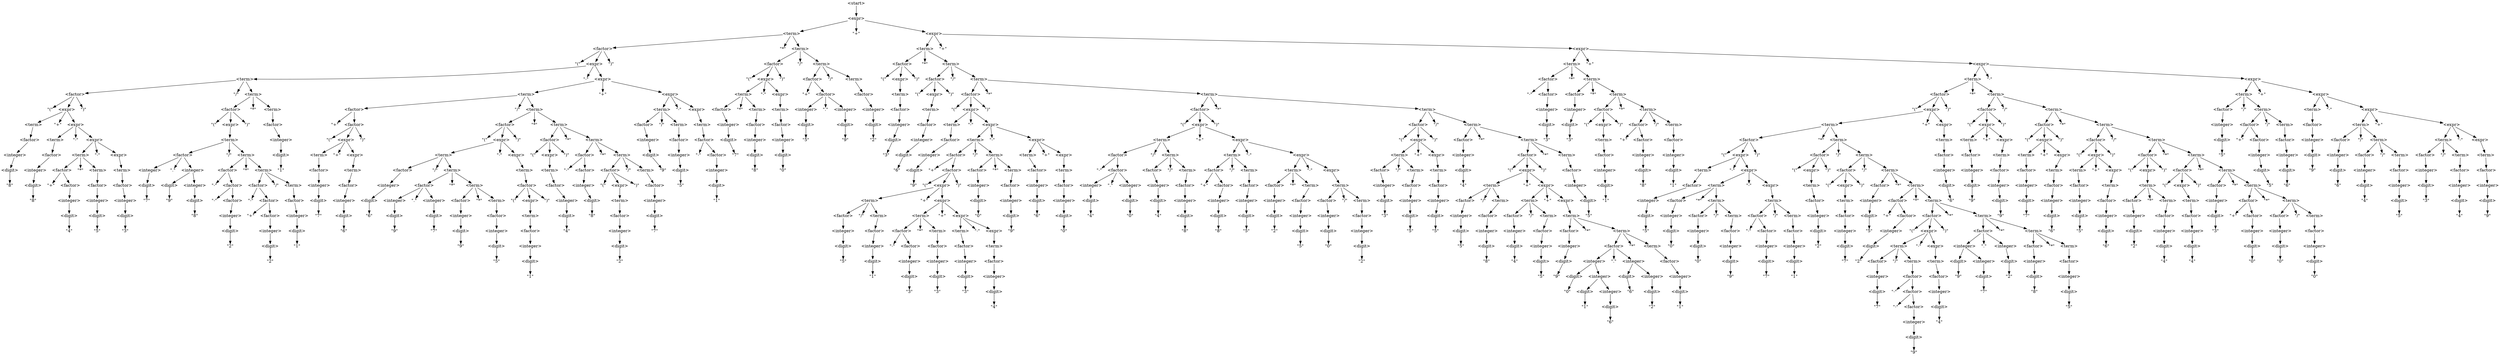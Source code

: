 digraph DerivationTree {

    node [shape=plain];

    n1 [label="\<start\>"];
    n2 [label="\<expr\>"];
    n1 -> n2;

    n3 [label="\<term\>"];
    n2 -> n3;

    n4 [label="\"+\""];
    n2 -> n4;

    n5 [label="\<expr\>"];
    n2 -> n5;

    n6 [label="\<factor\>"];
    n3 -> n6;

    n7 [label="\"*\""];
    n3 -> n7;

    n8 [label="\<term\>"];
    n3 -> n8;

    n9 [label="\<term\>"];
    n5 -> n9;

    n10 [label="\"+\""];
    n5 -> n10;

    n11 [label="\<expr\>"];
    n5 -> n11;

    n12 [label="\"(\""];
    n6 -> n12;

    n13 [label="\<expr\>"];
    n6 -> n13;

    n14 [label="\")\""];
    n6 -> n14;

    n15 [label="\<factor\>"];
    n8 -> n15;

    n16 [label="\"/\""];
    n8 -> n16;

    n17 [label="\<term\>"];
    n8 -> n17;

    n18 [label="\<factor\>"];
    n9 -> n18;

    n19 [label="\"*\""];
    n9 -> n19;

    n20 [label="\<term\>"];
    n9 -> n20;

    n21 [label="\<term\>"];
    n11 -> n21;

    n22 [label="\"+\""];
    n11 -> n22;

    n23 [label="\<expr\>"];
    n11 -> n23;

    n24 [label="\<term\>"];
    n13 -> n24;

    n25 [label="\"-\""];
    n13 -> n25;

    n26 [label="\<expr\>"];
    n13 -> n26;

    n27 [label="\"(\""];
    n15 -> n27;

    n28 [label="\<expr\>"];
    n15 -> n28;

    n29 [label="\")\""];
    n15 -> n29;

    n30 [label="\<factor\>"];
    n17 -> n30;

    n31 [label="\"/\""];
    n17 -> n31;

    n32 [label="\<term\>"];
    n17 -> n32;

    n33 [label="\"(\""];
    n18 -> n33;

    n34 [label="\<expr\>"];
    n18 -> n34;

    n35 [label="\")\""];
    n18 -> n35;

    n36 [label="\<factor\>"];
    n20 -> n36;

    n37 [label="\"/\""];
    n20 -> n37;

    n38 [label="\<term\>"];
    n20 -> n38;

    n39 [label="\<factor\>"];
    n21 -> n39;

    n40 [label="\"*\""];
    n21 -> n40;

    n41 [label="\<term\>"];
    n21 -> n41;

    n42 [label="\<term\>"];
    n23 -> n42;

    n43 [label="\"-\""];
    n23 -> n43;

    n44 [label="\<expr\>"];
    n23 -> n44;

    n45 [label="\<factor\>"];
    n24 -> n45;

    n46 [label="\"/\""];
    n24 -> n46;

    n47 [label="\<term\>"];
    n24 -> n47;

    n48 [label="\<term\>"];
    n26 -> n48;

    n49 [label="\"+\""];
    n26 -> n49;

    n50 [label="\<expr\>"];
    n26 -> n50;

    n51 [label="\<term\>"];
    n28 -> n51;

    n52 [label="\"-\""];
    n28 -> n52;

    n53 [label="\<expr\>"];
    n28 -> n53;

    n54 [label="\"+\""];
    n30 -> n54;

    n55 [label="\<factor\>"];
    n30 -> n55;

    n56 [label="\<factor\>"];
    n32 -> n56;

    n57 [label="\<term\>"];
    n34 -> n57;

    n58 [label="\"(\""];
    n36 -> n58;

    n59 [label="\<expr\>"];
    n36 -> n59;

    n60 [label="\")\""];
    n36 -> n60;

    n61 [label="\<factor\>"];
    n38 -> n61;

    n62 [label="\"*\""];
    n38 -> n62;

    n63 [label="\<term\>"];
    n38 -> n63;

    n64 [label="\"-\""];
    n39 -> n64;

    n65 [label="\<factor\>"];
    n39 -> n65;

    n66 [label="\<factor\>"];
    n41 -> n66;

    n67 [label="\"*\""];
    n41 -> n67;

    n68 [label="\<term\>"];
    n41 -> n68;

    n69 [label="\<factor\>"];
    n42 -> n69;

    n70 [label="\"*\""];
    n42 -> n70;

    n71 [label="\<term\>"];
    n42 -> n71;

    n72 [label="\<term\>"];
    n44 -> n72;

    n73 [label="\"+\""];
    n44 -> n73;

    n74 [label="\<expr\>"];
    n44 -> n74;

    n75 [label="\"(\""];
    n45 -> n75;

    n76 [label="\<expr\>"];
    n45 -> n76;

    n77 [label="\")\""];
    n45 -> n77;

    n78 [label="\<factor\>"];
    n47 -> n78;

    n79 [label="\"*\""];
    n47 -> n79;

    n80 [label="\<term\>"];
    n47 -> n80;

    n81 [label="\<factor\>"];
    n48 -> n81;

    n82 [label="\"/\""];
    n48 -> n82;

    n83 [label="\<term\>"];
    n48 -> n83;

    n84 [label="\<term\>"];
    n50 -> n84;

    n85 [label="\"-\""];
    n50 -> n85;

    n86 [label="\<expr\>"];
    n50 -> n86;

    n87 [label="\<factor\>"];
    n51 -> n87;

    n88 [label="\"*\""];
    n51 -> n88;

    n89 [label="\<term\>"];
    n51 -> n89;

    n90 [label="\<term\>"];
    n53 -> n90;

    n91 [label="\<integer\>"];
    n55 -> n91;

    n92 [label="\".\""];
    n55 -> n92;

    n93 [label="\<integer\>"];
    n55 -> n93;

    n94 [label="\<integer\>"];
    n56 -> n94;

    n95 [label="\<factor\>"];
    n57 -> n95;

    n96 [label="\<term\>"];
    n59 -> n96;

    n97 [label="\"(\""];
    n61 -> n97;

    n98 [label="\<expr\>"];
    n61 -> n98;

    n99 [label="\")\""];
    n61 -> n99;

    n100 [label="\<factor\>"];
    n63 -> n100;

    n101 [label="\"*\""];
    n63 -> n101;

    n102 [label="\<term\>"];
    n63 -> n102;

    n103 [label="\<integer\>"];
    n65 -> n103;

    n104 [label="\<integer\>"];
    n66 -> n104;

    n105 [label="\<factor\>"];
    n68 -> n105;

    n106 [label="\"*\""];
    n68 -> n106;

    n107 [label="\<term\>"];
    n68 -> n107;

    n108 [label="\"(\""];
    n69 -> n108;

    n109 [label="\<expr\>"];
    n69 -> n109;

    n110 [label="\")\""];
    n69 -> n110;

    n111 [label="\<factor\>"];
    n71 -> n111;

    n112 [label="\"/\""];
    n71 -> n112;

    n113 [label="\<term\>"];
    n71 -> n113;

    n114 [label="\<factor\>"];
    n72 -> n114;

    n115 [label="\"/\""];
    n72 -> n115;

    n116 [label="\<term\>"];
    n72 -> n116;

    n117 [label="\<term\>"];
    n74 -> n117;

    n118 [label="\"-\""];
    n74 -> n118;

    n119 [label="\<expr\>"];
    n74 -> n119;

    n120 [label="\<term\>"];
    n76 -> n120;

    n121 [label="\"+\""];
    n76 -> n121;

    n122 [label="\<expr\>"];
    n76 -> n122;

    n123 [label="\"(\""];
    n78 -> n123;

    n124 [label="\<expr\>"];
    n78 -> n124;

    n125 [label="\")\""];
    n78 -> n125;

    n126 [label="\<factor\>"];
    n80 -> n126;

    n127 [label="\"+\""];
    n81 -> n127;

    n128 [label="\<factor\>"];
    n81 -> n128;

    n129 [label="\<factor\>"];
    n83 -> n129;

    n130 [label="\"*\""];
    n83 -> n130;

    n131 [label="\<term\>"];
    n83 -> n131;

    n132 [label="\<factor\>"];
    n84 -> n132;

    n133 [label="\"/\""];
    n84 -> n133;

    n134 [label="\<term\>"];
    n84 -> n134;

    n135 [label="\<term\>"];
    n86 -> n135;

    n136 [label="\<integer\>"];
    n87 -> n136;

    n137 [label="\<factor\>"];
    n89 -> n137;

    n138 [label="\<factor\>"];
    n90 -> n138;

    n139 [label="\<digit\>"];
    n91 -> n139;

    n140 [label="\<digit\>"];
    n93 -> n140;

    n141 [label="\<digit\>"];
    n94 -> n141;

    n142 [label="\<integer\>"];
    n95 -> n142;

    n143 [label="\<factor\>"];
    n96 -> n143;

    n144 [label="\<term\>"];
    n98 -> n144;

    n145 [label="\"-\""];
    n98 -> n145;

    n146 [label="\<expr\>"];
    n98 -> n146;

    n147 [label="\"(\""];
    n100 -> n147;

    n148 [label="\<expr\>"];
    n100 -> n148;

    n149 [label="\")\""];
    n100 -> n149;

    n150 [label="\<factor\>"];
    n102 -> n150;

    n151 [label="\"/\""];
    n102 -> n151;

    n152 [label="\<term\>"];
    n102 -> n152;

    n153 [label="\<digit\>"];
    n103 -> n153;

    n154 [label="\<digit\>"];
    n104 -> n154;

    n155 [label="\"(\""];
    n105 -> n155;

    n156 [label="\<expr\>"];
    n105 -> n156;

    n157 [label="\")\""];
    n105 -> n157;

    n158 [label="\<factor\>"];
    n107 -> n158;

    n159 [label="\"/\""];
    n107 -> n159;

    n160 [label="\<term\>"];
    n107 -> n160;

    n161 [label="\<term\>"];
    n109 -> n161;

    n162 [label="\"+\""];
    n109 -> n162;

    n163 [label="\<expr\>"];
    n109 -> n163;

    n164 [label="\"(\""];
    n111 -> n164;

    n165 [label="\<expr\>"];
    n111 -> n165;

    n166 [label="\")\""];
    n111 -> n166;

    n167 [label="\<factor\>"];
    n113 -> n167;

    n168 [label="\"*\""];
    n113 -> n168;

    n169 [label="\<term\>"];
    n113 -> n169;

    n170 [label="\<integer\>"];
    n114 -> n170;

    n171 [label="\<factor\>"];
    n116 -> n171;

    n172 [label="\"/\""];
    n116 -> n172;

    n173 [label="\<term\>"];
    n116 -> n173;

    n174 [label="\<factor\>"];
    n117 -> n174;

    n175 [label="\<term\>"];
    n119 -> n175;

    n176 [label="\"+\""];
    n119 -> n176;

    n177 [label="\<expr\>"];
    n119 -> n177;

    n178 [label="\<factor\>"];
    n120 -> n178;

    n179 [label="\<term\>"];
    n122 -> n179;

    n180 [label="\"-\""];
    n122 -> n180;

    n181 [label="\<expr\>"];
    n122 -> n181;

    n182 [label="\<term\>"];
    n124 -> n182;

    n183 [label="\<integer\>"];
    n126 -> n183;

    n184 [label="\"(\""];
    n128 -> n184;

    n185 [label="\<expr\>"];
    n128 -> n185;

    n186 [label="\")\""];
    n128 -> n186;

    n187 [label="\"(\""];
    n129 -> n187;

    n188 [label="\<expr\>"];
    n129 -> n188;

    n189 [label="\")\""];
    n129 -> n189;

    n190 [label="\<factor\>"];
    n131 -> n190;

    n191 [label="\"*\""];
    n131 -> n191;

    n192 [label="\<term\>"];
    n131 -> n192;

    n193 [label="\<integer\>"];
    n132 -> n193;

    n194 [label="\<factor\>"];
    n134 -> n194;

    n195 [label="\<factor\>"];
    n135 -> n195;

    n196 [label="\<digit\>"];
    n136 -> n196;

    n197 [label="\<integer\>"];
    n137 -> n197;

    n198 [label="\<integer\>"];
    n138 -> n198;

    n199 [label="\"5\""];
    n139 -> n199;

    n200 [label="\"9\""];
    n140 -> n200;

    n201 [label="\"2\""];
    n141 -> n201;

    n202 [label="\<digit\>"];
    n142 -> n202;

    n203 [label="\<integer\>"];
    n143 -> n203;

    n204 [label="\<factor\>"];
    n144 -> n204;

    n205 [label="\<term\>"];
    n146 -> n205;

    n206 [label="\"-\""];
    n146 -> n206;

    n207 [label="\<expr\>"];
    n146 -> n207;

    n208 [label="\<term\>"];
    n148 -> n208;

    n209 [label="\"+\""];
    n148 -> n209;

    n210 [label="\<expr\>"];
    n148 -> n210;

    n211 [label="\"(\""];
    n150 -> n211;

    n212 [label="\<expr\>"];
    n150 -> n212;

    n213 [label="\")\""];
    n150 -> n213;

    n214 [label="\<factor\>"];
    n152 -> n214;

    n215 [label="\"*\""];
    n152 -> n215;

    n216 [label="\<term\>"];
    n152 -> n216;

    n217 [label="\"3\""];
    n153 -> n217;

    n218 [label="\"3\""];
    n154 -> n218;

    n219 [label="\<term\>"];
    n156 -> n219;

    n220 [label="\"+\""];
    n158 -> n220;

    n221 [label="\<factor\>"];
    n158 -> n221;

    n222 [label="\<factor\>"];
    n160 -> n222;

    n223 [label="\<factor\>"];
    n161 -> n223;

    n224 [label="\"*\""];
    n161 -> n224;

    n225 [label="\<term\>"];
    n161 -> n225;

    n226 [label="\<term\>"];
    n163 -> n226;

    n227 [label="\<term\>"];
    n165 -> n227;

    n228 [label="\"+\""];
    n165 -> n228;

    n229 [label="\<expr\>"];
    n165 -> n229;

    n230 [label="\"(\""];
    n167 -> n230;

    n231 [label="\<expr\>"];
    n167 -> n231;

    n232 [label="\")\""];
    n167 -> n232;

    n233 [label="\<factor\>"];
    n169 -> n233;

    n234 [label="\"/\""];
    n169 -> n234;

    n235 [label="\<term\>"];
    n169 -> n235;

    n236 [label="\<digit\>"];
    n170 -> n236;

    n237 [label="\"+\""];
    n171 -> n237;

    n238 [label="\<factor\>"];
    n171 -> n238;

    n239 [label="\<factor\>"];
    n173 -> n239;

    n240 [label="\<integer\>"];
    n174 -> n240;

    n241 [label="\<factor\>"];
    n175 -> n241;

    n242 [label="\"/\""];
    n175 -> n242;

    n243 [label="\<term\>"];
    n175 -> n243;

    n244 [label="\<term\>"];
    n177 -> n244;

    n245 [label="\"-\""];
    n177 -> n245;

    n246 [label="\<expr\>"];
    n177 -> n246;

    n247 [label="\<integer\>"];
    n178 -> n247;

    n248 [label="\<factor\>"];
    n179 -> n248;

    n249 [label="\<term\>"];
    n181 -> n249;

    n250 [label="\"-\""];
    n181 -> n250;

    n251 [label="\<expr\>"];
    n181 -> n251;

    n252 [label="\<factor\>"];
    n182 -> n252;

    n253 [label="\"/\""];
    n182 -> n253;

    n254 [label="\<term\>"];
    n182 -> n254;

    n255 [label="\<digit\>"];
    n183 -> n255;

    n256 [label="\<term\>"];
    n185 -> n256;

    n257 [label="\"+\""];
    n185 -> n257;

    n258 [label="\<expr\>"];
    n185 -> n258;

    n259 [label="\<term\>"];
    n188 -> n259;

    n260 [label="\"-\""];
    n188 -> n260;

    n261 [label="\<expr\>"];
    n188 -> n261;

    n262 [label="\"(\""];
    n190 -> n262;

    n263 [label="\<expr\>"];
    n190 -> n263;

    n264 [label="\")\""];
    n190 -> n264;

    n265 [label="\<factor\>"];
    n192 -> n265;

    n266 [label="\"*\""];
    n192 -> n266;

    n267 [label="\<term\>"];
    n192 -> n267;

    n268 [label="\<digit\>"];
    n193 -> n268;

    n269 [label="\<integer\>"];
    n194 -> n269;

    n270 [label="\"-\""];
    n195 -> n270;

    n271 [label="\<factor\>"];
    n195 -> n271;

    n272 [label="\"7\""];
    n196 -> n272;

    n273 [label="\<digit\>"];
    n197 -> n273;

    n274 [label="\<digit\>"];
    n198 -> n274;

    n275 [label="\"3\""];
    n202 -> n275;

    n276 [label="\<digit\>"];
    n203 -> n276;

    n277 [label="\<integer\>"];
    n204 -> n277;

    n278 [label="\<factor\>"];
    n205 -> n278;

    n279 [label="\"/\""];
    n205 -> n279;

    n280 [label="\<term\>"];
    n205 -> n280;

    n281 [label="\<term\>"];
    n207 -> n281;

    n282 [label="\"+\""];
    n207 -> n282;

    n283 [label="\<expr\>"];
    n207 -> n283;

    n284 [label="\<factor\>"];
    n208 -> n284;

    n285 [label="\"/\""];
    n208 -> n285;

    n286 [label="\<term\>"];
    n208 -> n286;

    n287 [label="\<term\>"];
    n210 -> n287;

    n288 [label="\"-\""];
    n210 -> n288;

    n289 [label="\<expr\>"];
    n210 -> n289;

    n290 [label="\<term\>"];
    n212 -> n290;

    n291 [label="\"+\""];
    n212 -> n291;

    n292 [label="\<expr\>"];
    n212 -> n292;

    n293 [label="\<integer\>"];
    n214 -> n293;

    n294 [label="\<factor\>"];
    n216 -> n294;

    n295 [label="\"*\""];
    n216 -> n295;

    n296 [label="\<term\>"];
    n216 -> n296;

    n297 [label="\<factor\>"];
    n219 -> n297;

    n298 [label="\<integer\>"];
    n221 -> n298;

    n299 [label="\<integer\>"];
    n222 -> n299;

    n300 [label="\"(\""];
    n223 -> n300;

    n301 [label="\<expr\>"];
    n223 -> n301;

    n302 [label="\")\""];
    n223 -> n302;

    n303 [label="\<factor\>"];
    n225 -> n303;

    n304 [label="\"/\""];
    n225 -> n304;

    n305 [label="\<term\>"];
    n225 -> n305;

    n306 [label="\<factor\>"];
    n226 -> n306;

    n307 [label="\<factor\>"];
    n227 -> n307;

    n308 [label="\<term\>"];
    n229 -> n308;

    n309 [label="\<term\>"];
    n231 -> n309;

    n310 [label="\"+\""];
    n231 -> n310;

    n311 [label="\<expr\>"];
    n231 -> n311;

    n312 [label="\"(\""];
    n233 -> n312;

    n313 [label="\<expr\>"];
    n233 -> n313;

    n314 [label="\")\""];
    n233 -> n314;

    n315 [label="\<factor\>"];
    n235 -> n315;

    n316 [label="\"*\""];
    n235 -> n316;

    n317 [label="\<term\>"];
    n235 -> n317;

    n318 [label="\"5\""];
    n236 -> n318;

    n319 [label="\<integer\>"];
    n238 -> n319;

    n320 [label="\<integer\>"];
    n239 -> n320;

    n321 [label="\<digit\>"];
    n240 -> n321;

    n322 [label="\<integer\>"];
    n241 -> n322;

    n323 [label="\<factor\>"];
    n243 -> n323;

    n324 [label="\"/\""];
    n243 -> n324;

    n325 [label="\<term\>"];
    n243 -> n325;

    n326 [label="\<factor\>"];
    n244 -> n326;

    n327 [label="\"/\""];
    n244 -> n327;

    n328 [label="\<term\>"];
    n244 -> n328;

    n329 [label="\<term\>"];
    n246 -> n329;

    n330 [label="\<digit\>"];
    n247 -> n330;

    n331 [label="\<integer\>"];
    n248 -> n331;

    n332 [label="\<factor\>"];
    n249 -> n332;

    n333 [label="\"*\""];
    n249 -> n333;

    n334 [label="\<term\>"];
    n249 -> n334;

    n335 [label="\<term\>"];
    n251 -> n335;

    n336 [label="\<integer\>"];
    n252 -> n336;

    n337 [label="\".\""];
    n252 -> n337;

    n338 [label="\<integer\>"];
    n252 -> n338;

    n339 [label="\<factor\>"];
    n254 -> n339;

    n340 [label="\"*\""];
    n254 -> n340;

    n341 [label="\<term\>"];
    n254 -> n341;

    n342 [label="\"1\""];
    n255 -> n342;

    n343 [label="\<factor\>"];
    n256 -> n343;

    n344 [label="\<term\>"];
    n258 -> n344;

    n345 [label="\<factor\>"];
    n259 -> n345;

    n346 [label="\"/\""];
    n259 -> n346;

    n347 [label="\<term\>"];
    n259 -> n347;

    n348 [label="\<term\>"];
    n261 -> n348;

    n349 [label="\<term\>"];
    n263 -> n349;

    n350 [label="\"-\""];
    n265 -> n350;

    n351 [label="\<factor\>"];
    n265 -> n351;

    n352 [label="\<factor\>"];
    n267 -> n352;

    n353 [label="\"/\""];
    n267 -> n353;

    n354 [label="\<term\>"];
    n267 -> n354;

    n355 [label="\"9\""];
    n268 -> n355;

    n356 [label="\<digit\>"];
    n269 -> n356;

    n357 [label="\<integer\>"];
    n271 -> n357;

    n358 [label="\"8\""];
    n273 -> n358;

    n359 [label="\"0\""];
    n274 -> n359;

    n360 [label="\"6\""];
    n276 -> n360;

    n361 [label="\<digit\>"];
    n277 -> n361;

    n362 [label="\"+\""];
    n278 -> n362;

    n363 [label="\<factor\>"];
    n278 -> n363;

    n364 [label="\<factor\>"];
    n280 -> n364;

    n365 [label="\"*\""];
    n280 -> n365;

    n366 [label="\<term\>"];
    n280 -> n366;

    n367 [label="\<factor\>"];
    n281 -> n367;

    n368 [label="\<term\>"];
    n283 -> n368;

    n369 [label="\"-\""];
    n284 -> n369;

    n370 [label="\<factor\>"];
    n284 -> n370;

    n371 [label="\<factor\>"];
    n286 -> n371;

    n372 [label="\"/\""];
    n286 -> n372;

    n373 [label="\<term\>"];
    n286 -> n373;

    n374 [label="\<factor\>"];
    n287 -> n374;

    n375 [label="\"/\""];
    n287 -> n375;

    n376 [label="\<term\>"];
    n287 -> n376;

    n377 [label="\<term\>"];
    n289 -> n377;

    n378 [label="\"-\""];
    n289 -> n378;

    n379 [label="\<expr\>"];
    n289 -> n379;

    n380 [label="\<factor\>"];
    n290 -> n380;

    n381 [label="\"/\""];
    n290 -> n381;

    n382 [label="\<term\>"];
    n290 -> n382;

    n383 [label="\<term\>"];
    n292 -> n383;

    n384 [label="\<digit\>"];
    n293 -> n384;

    n385 [label="\"(\""];
    n294 -> n385;

    n386 [label="\<expr\>"];
    n294 -> n386;

    n387 [label="\")\""];
    n294 -> n387;

    n388 [label="\<factor\>"];
    n296 -> n388;

    n389 [label="\<integer\>"];
    n297 -> n389;

    n390 [label="\<digit\>"];
    n298 -> n390;

    n391 [label="\<digit\>"];
    n299 -> n391;

    n392 [label="\<term\>"];
    n301 -> n392;

    n393 [label="\"-\""];
    n301 -> n393;

    n394 [label="\<expr\>"];
    n301 -> n394;

    n395 [label="\"(\""];
    n303 -> n395;

    n396 [label="\<expr\>"];
    n303 -> n396;

    n397 [label="\")\""];
    n303 -> n397;

    n398 [label="\<factor\>"];
    n305 -> n398;

    n399 [label="\"/\""];
    n305 -> n399;

    n400 [label="\<term\>"];
    n305 -> n400;

    n401 [label="\<integer\>"];
    n306 -> n401;

    n402 [label="\<integer\>"];
    n307 -> n402;

    n403 [label="\<factor\>"];
    n308 -> n403;

    n404 [label="\<factor\>"];
    n309 -> n404;

    n405 [label="\<term\>"];
    n311 -> n405;

    n406 [label="\<term\>"];
    n313 -> n406;

    n407 [label="\"+\""];
    n313 -> n407;

    n408 [label="\<expr\>"];
    n313 -> n408;

    n409 [label="\"(\""];
    n315 -> n409;

    n410 [label="\<expr\>"];
    n315 -> n410;

    n411 [label="\")\""];
    n315 -> n411;

    n412 [label="\<factor\>"];
    n317 -> n412;

    n413 [label="\"*\""];
    n317 -> n413;

    n414 [label="\<term\>"];
    n317 -> n414;

    n415 [label="\<digit\>"];
    n319 -> n415;

    n416 [label="\<digit\>"];
    n320 -> n416;

    n417 [label="\"9\""];
    n321 -> n417;

    n418 [label="\<digit\>"];
    n322 -> n418;

    n419 [label="\<integer\>"];
    n323 -> n419;

    n420 [label="\<factor\>"];
    n325 -> n420;

    n421 [label="\<integer\>"];
    n326 -> n421;

    n422 [label="\<factor\>"];
    n328 -> n422;

    n423 [label="\<factor\>"];
    n329 -> n423;

    n424 [label="\"8\""];
    n330 -> n424;

    n425 [label="\<digit\>"];
    n331 -> n425;

    n426 [label="\"+\""];
    n332 -> n426;

    n427 [label="\<factor\>"];
    n332 -> n427;

    n428 [label="\<factor\>"];
    n334 -> n428;

    n429 [label="\<factor\>"];
    n335 -> n429;

    n430 [label="\<digit\>"];
    n336 -> n430;

    n431 [label="\<digit\>"];
    n338 -> n431;

    n432 [label="\<integer\>"];
    n338 -> n432;

    n433 [label="\"-\""];
    n339 -> n433;

    n434 [label="\<factor\>"];
    n339 -> n434;

    n435 [label="\<factor\>"];
    n341 -> n435;

    n436 [label="\"/\""];
    n341 -> n436;

    n437 [label="\<term\>"];
    n341 -> n437;

    n438 [label="\<integer\>"];
    n343 -> n438;

    n439 [label="\<factor\>"];
    n344 -> n439;

    n440 [label="\<integer\>"];
    n345 -> n440;

    n441 [label="\<factor\>"];
    n347 -> n441;

    n442 [label="\"*\""];
    n347 -> n442;

    n443 [label="\<term\>"];
    n347 -> n443;

    n444 [label="\<factor\>"];
    n348 -> n444;

    n445 [label="\<factor\>"];
    n349 -> n445;

    n446 [label="\<integer\>"];
    n351 -> n446;

    n447 [label="\"(\""];
    n352 -> n447;

    n448 [label="\<expr\>"];
    n352 -> n448;

    n449 [label="\")\""];
    n352 -> n449;

    n450 [label="\<factor\>"];
    n354 -> n450;

    n451 [label="\"5\""];
    n356 -> n451;

    n452 [label="\<digit\>"];
    n357 -> n452;

    n453 [label="\"9\""];
    n361 -> n453;

    n454 [label="\"(\""];
    n363 -> n454;

    n455 [label="\<expr\>"];
    n363 -> n455;

    n456 [label="\")\""];
    n363 -> n456;

    n457 [label="\<integer\>"];
    n364 -> n457;

    n458 [label="\<factor\>"];
    n366 -> n458;

    n459 [label="\<integer\>"];
    n367 -> n459;

    n460 [label="\<factor\>"];
    n368 -> n460;

    n461 [label="\<integer\>"];
    n370 -> n461;

    n462 [label="\".\""];
    n370 -> n462;

    n463 [label="\<integer\>"];
    n370 -> n463;

    n464 [label="\<integer\>"];
    n371 -> n464;

    n465 [label="\<factor\>"];
    n373 -> n465;

    n466 [label="\"+\""];
    n374 -> n466;

    n467 [label="\<factor\>"];
    n374 -> n467;

    n468 [label="\<factor\>"];
    n376 -> n468;

    n469 [label="\<factor\>"];
    n377 -> n469;

    n470 [label="\"*\""];
    n377 -> n470;

    n471 [label="\<term\>"];
    n377 -> n471;

    n472 [label="\<term\>"];
    n379 -> n472;

    n473 [label="\<integer\>"];
    n380 -> n473;

    n474 [label="\<factor\>"];
    n382 -> n474;

    n475 [label="\<factor\>"];
    n383 -> n475;

    n476 [label="\"4\""];
    n384 -> n476;

    n477 [label="\<term\>"];
    n386 -> n477;

    n478 [label="\"+\""];
    n386 -> n478;

    n479 [label="\<expr\>"];
    n386 -> n479;

    n480 [label="\<integer\>"];
    n388 -> n480;

    n481 [label="\<digit\>"];
    n389 -> n481;

    n482 [label="\"8\""];
    n390 -> n482;

    n483 [label="\"1\""];
    n391 -> n483;

    n484 [label="\<factor\>"];
    n392 -> n484;

    n485 [label="\<term\>"];
    n394 -> n485;

    n486 [label="\"-\""];
    n394 -> n486;

    n487 [label="\<expr\>"];
    n394 -> n487;

    n488 [label="\<term\>"];
    n396 -> n488;

    n489 [label="\"(\""];
    n398 -> n489;

    n490 [label="\<expr\>"];
    n398 -> n490;

    n491 [label="\")\""];
    n398 -> n491;

    n492 [label="\<factor\>"];
    n400 -> n492;

    n493 [label="\"*\""];
    n400 -> n493;

    n494 [label="\<term\>"];
    n400 -> n494;

    n495 [label="\<digit\>"];
    n401 -> n495;

    n496 [label="\<digit\>"];
    n402 -> n496;

    n497 [label="\<integer\>"];
    n403 -> n497;

    n498 [label="\<integer\>"];
    n404 -> n498;

    n499 [label="\<factor\>"];
    n405 -> n499;

    n500 [label="\<factor\>"];
    n406 -> n500;

    n501 [label="\<term\>"];
    n408 -> n501;

    n502 [label="\<term\>"];
    n410 -> n502;

    n503 [label="\"(\""];
    n412 -> n503;

    n504 [label="\<expr\>"];
    n412 -> n504;

    n505 [label="\")\""];
    n412 -> n505;

    n506 [label="\<factor\>"];
    n414 -> n506;

    n507 [label="\"*\""];
    n414 -> n507;

    n508 [label="\<term\>"];
    n414 -> n508;

    n509 [label="\"5\""];
    n415 -> n509;

    n510 [label="\"6\""];
    n416 -> n510;

    n511 [label="\"6\""];
    n418 -> n511;

    n512 [label="\<digit\>"];
    n419 -> n512;

    n513 [label="\<integer\>"];
    n420 -> n513;

    n514 [label="\<digit\>"];
    n421 -> n514;

    n515 [label="\<integer\>"];
    n422 -> n515;

    n516 [label="\<integer\>"];
    n423 -> n516;

    n517 [label="\"8\""];
    n425 -> n517;

    n518 [label="\<integer\>"];
    n427 -> n518;

    n519 [label="\<integer\>"];
    n428 -> n519;

    n520 [label="\<integer\>"];
    n429 -> n520;

    n521 [label="\"7\""];
    n430 -> n521;

    n522 [label="\"9\""];
    n431 -> n522;

    n523 [label="\<digit\>"];
    n432 -> n523;

    n524 [label="\"-\""];
    n434 -> n524;

    n525 [label="\<factor\>"];
    n434 -> n525;

    n526 [label="\"-\""];
    n435 -> n526;

    n527 [label="\<factor\>"];
    n435 -> n527;

    n528 [label="\<factor\>"];
    n437 -> n528;

    n529 [label="\<digit\>"];
    n438 -> n529;

    n530 [label="\<integer\>"];
    n439 -> n530;

    n531 [label="\<digit\>"];
    n440 -> n531;

    n532 [label="\<integer\>"];
    n441 -> n532;

    n533 [label="\".\""];
    n441 -> n533;

    n534 [label="\<integer\>"];
    n441 -> n534;

    n535 [label="\<factor\>"];
    n443 -> n535;

    n536 [label="\"*\""];
    n443 -> n536;

    n537 [label="\<term\>"];
    n443 -> n537;

    n538 [label="\"(\""];
    n444 -> n538;

    n539 [label="\<expr\>"];
    n444 -> n539;

    n540 [label="\")\""];
    n444 -> n540;

    n541 [label="\<integer\>"];
    n445 -> n541;

    n542 [label="\<digit\>"];
    n446 -> n542;

    n543 [label="\<term\>"];
    n448 -> n543;

    n544 [label="\<integer\>"];
    n450 -> n544;

    n545 [label="\"1\""];
    n452 -> n545;

    n546 [label="\<term\>"];
    n455 -> n546;

    n547 [label="\"+\""];
    n455 -> n547;

    n548 [label="\<expr\>"];
    n455 -> n548;

    n549 [label="\<digit\>"];
    n457 -> n549;

    n550 [label="\<integer\>"];
    n458 -> n550;

    n551 [label="\<digit\>"];
    n459 -> n551;

    n552 [label="\<integer\>"];
    n460 -> n552;

    n553 [label="\<digit\>"];
    n461 -> n553;

    n554 [label="\<digit\>"];
    n463 -> n554;

    n555 [label="\<digit\>"];
    n464 -> n555;

    n556 [label="\<integer\>"];
    n465 -> n556;

    n557 [label="\<integer\>"];
    n467 -> n557;

    n558 [label="\<integer\>"];
    n468 -> n558;

    n559 [label="\<integer\>"];
    n469 -> n559;

    n560 [label="\<factor\>"];
    n471 -> n560;

    n561 [label="\<factor\>"];
    n472 -> n561;

    n562 [label="\"/\""];
    n472 -> n562;

    n563 [label="\<term\>"];
    n472 -> n563;

    n564 [label="\<digit\>"];
    n473 -> n564;

    n565 [label="\<integer\>"];
    n474 -> n565;

    n566 [label="\<integer\>"];
    n475 -> n566;

    n567 [label="\<factor\>"];
    n477 -> n567;

    n568 [label="\"/\""];
    n477 -> n568;

    n569 [label="\<term\>"];
    n477 -> n569;

    n570 [label="\<term\>"];
    n479 -> n570;

    n571 [label="\"+\""];
    n479 -> n571;

    n572 [label="\<expr\>"];
    n479 -> n572;

    n573 [label="\<digit\>"];
    n480 -> n573;

    n574 [label="\"1\""];
    n481 -> n574;

    n575 [label="\<integer\>"];
    n484 -> n575;

    n576 [label="\<factor\>"];
    n485 -> n576;

    n577 [label="\"*\""];
    n485 -> n577;

    n578 [label="\<term\>"];
    n485 -> n578;

    n579 [label="\<term\>"];
    n487 -> n579;

    n580 [label="\<factor\>"];
    n488 -> n580;

    n581 [label="\<term\>"];
    n490 -> n581;

    n582 [label="\<integer\>"];
    n492 -> n582;

    n583 [label="\<factor\>"];
    n494 -> n583;

    n584 [label="\"*\""];
    n494 -> n584;

    n585 [label="\<term\>"];
    n494 -> n585;

    n586 [label="\"6\""];
    n495 -> n586;

    n587 [label="\"9\""];
    n496 -> n587;

    n588 [label="\<digit\>"];
    n497 -> n588;

    n589 [label="\<digit\>"];
    n498 -> n589;

    n590 [label="\<integer\>"];
    n499 -> n590;

    n591 [label="\<integer\>"];
    n500 -> n591;

    n592 [label="\<factor\>"];
    n501 -> n592;

    n593 [label="\<factor\>"];
    n502 -> n593;

    n594 [label="\"*\""];
    n502 -> n594;

    n595 [label="\<term\>"];
    n502 -> n595;

    n596 [label="\<term\>"];
    n504 -> n596;

    n597 [label="\<integer\>"];
    n506 -> n597;

    n598 [label="\<factor\>"];
    n508 -> n598;

    n599 [label="\"*\""];
    n508 -> n599;

    n600 [label="\<term\>"];
    n508 -> n600;

    n601 [label="\"4\""];
    n512 -> n601;

    n602 [label="\<digit\>"];
    n513 -> n602;

    n603 [label="\"3\""];
    n514 -> n603;

    n604 [label="\<digit\>"];
    n515 -> n604;

    n605 [label="\<digit\>"];
    n516 -> n605;

    n606 [label="\<digit\>"];
    n518 -> n606;

    n607 [label="\<digit\>"];
    n519 -> n607;

    n608 [label="\<digit\>"];
    n520 -> n608;

    n609 [label="\"8\""];
    n523 -> n609;

    n610 [label="\<integer\>"];
    n525 -> n610;

    n611 [label="\"+\""];
    n527 -> n611;

    n612 [label="\<factor\>"];
    n527 -> n612;

    n613 [label="\<integer\>"];
    n528 -> n613;

    n614 [label="\"7\""];
    n529 -> n614;

    n615 [label="\<digit\>"];
    n530 -> n615;

    n616 [label="\"6\""];
    n531 -> n616;

    n617 [label="\<digit\>"];
    n532 -> n617;

    n618 [label="\<digit\>"];
    n534 -> n618;

    n619 [label="\<integer\>"];
    n535 -> n619;

    n620 [label="\<factor\>"];
    n537 -> n620;

    n621 [label="\<term\>"];
    n539 -> n621;

    n622 [label="\<digit\>"];
    n541 -> n622;

    n623 [label="\"8\""];
    n542 -> n623;

    n624 [label="\<factor\>"];
    n543 -> n624;

    n625 [label="\<digit\>"];
    n544 -> n625;

    n626 [label="\<factor\>"];
    n546 -> n626;

    n627 [label="\"/\""];
    n546 -> n627;

    n628 [label="\<term\>"];
    n546 -> n628;

    n629 [label="\<term\>"];
    n548 -> n629;

    n630 [label="\"+\""];
    n548 -> n630;

    n631 [label="\<expr\>"];
    n548 -> n631;

    n632 [label="\"0\""];
    n549 -> n632;

    n633 [label="\<digit\>"];
    n550 -> n633;

    n634 [label="\"6\""];
    n551 -> n634;

    n635 [label="\<digit\>"];
    n552 -> n635;

    n636 [label="\"4\""];
    n553 -> n636;

    n637 [label="\"0\""];
    n554 -> n637;

    n638 [label="\"4\""];
    n555 -> n638;

    n639 [label="\<digit\>"];
    n556 -> n639;

    n640 [label="\<digit\>"];
    n557 -> n640;

    n641 [label="\<digit\>"];
    n558 -> n641;

    n642 [label="\<digit\>"];
    n559 -> n642;

    n643 [label="\<integer\>"];
    n560 -> n643;

    n644 [label="\<integer\>"];
    n561 -> n644;

    n645 [label="\<factor\>"];
    n563 -> n645;

    n646 [label="\"3\""];
    n564 -> n646;

    n647 [label="\<digit\>"];
    n565 -> n647;

    n648 [label="\<digit\>"];
    n566 -> n648;

    n649 [label="\<integer\>"];
    n567 -> n649;

    n650 [label="\<factor\>"];
    n569 -> n650;

    n651 [label="\<factor\>"];
    n570 -> n651;

    n652 [label="\"/\""];
    n570 -> n652;

    n653 [label="\<term\>"];
    n570 -> n653;

    n654 [label="\<term\>"];
    n572 -> n654;

    n655 [label="\"5\""];
    n573 -> n655;

    n656 [label="\<digit\>"];
    n575 -> n656;

    n657 [label="\<integer\>"];
    n576 -> n657;

    n658 [label="\<factor\>"];
    n578 -> n658;

    n659 [label="\"/\""];
    n578 -> n659;

    n660 [label="\<term\>"];
    n578 -> n660;

    n661 [label="\<factor\>"];
    n579 -> n661;

    n662 [label="\"/\""];
    n579 -> n662;

    n663 [label="\<term\>"];
    n579 -> n663;

    n664 [label="\<integer\>"];
    n580 -> n664;

    n665 [label="\<factor\>"];
    n581 -> n665;

    n666 [label="\<digit\>"];
    n582 -> n666;

    n667 [label="\"+\""];
    n583 -> n667;

    n668 [label="\<factor\>"];
    n583 -> n668;

    n669 [label="\<factor\>"];
    n585 -> n669;

    n670 [label="\"*\""];
    n585 -> n670;

    n671 [label="\<term\>"];
    n585 -> n671;

    n672 [label="\"9\""];
    n588 -> n672;

    n673 [label="\"7\""];
    n589 -> n673;

    n674 [label="\<digit\>"];
    n590 -> n674;

    n675 [label="\<digit\>"];
    n591 -> n675;

    n676 [label="\<integer\>"];
    n592 -> n676;

    n677 [label="\<integer\>"];
    n593 -> n677;

    n678 [label="\<factor\>"];
    n595 -> n678;

    n679 [label="\<factor\>"];
    n596 -> n679;

    n680 [label="\<digit\>"];
    n597 -> n680;

    n681 [label="\"+\""];
    n598 -> n681;

    n682 [label="\<factor\>"];
    n598 -> n682;

    n683 [label="\<factor\>"];
    n600 -> n683;

    n684 [label="\"/\""];
    n600 -> n684;

    n685 [label="\<term\>"];
    n600 -> n685;

    n686 [label="\"5\""];
    n602 -> n686;

    n687 [label="\"4\""];
    n604 -> n687;

    n688 [label="\"9\""];
    n605 -> n688;

    n689 [label="\"4\""];
    n606 -> n689;

    n690 [label="\"5\""];
    n607 -> n690;

    n691 [label="\"3\""];
    n608 -> n691;

    n692 [label="\<digit\>"];
    n610 -> n692;

    n693 [label="\<integer\>"];
    n612 -> n693;

    n694 [label="\<digit\>"];
    n613 -> n694;

    n695 [label="\"6\""];
    n615 -> n695;

    n696 [label="\"9\""];
    n617 -> n696;

    n697 [label="\"7\""];
    n618 -> n697;

    n698 [label="\<digit\>"];
    n619 -> n698;

    n699 [label="\<integer\>"];
    n620 -> n699;

    n700 [label="\<factor\>"];
    n621 -> n700;

    n701 [label="\"4\""];
    n622 -> n701;

    n702 [label="\<integer\>"];
    n624 -> n702;

    n703 [label="\"7\""];
    n625 -> n703;

    n704 [label="\<integer\>"];
    n626 -> n704;

    n705 [label="\<factor\>"];
    n628 -> n705;

    n706 [label="\<factor\>"];
    n629 -> n706;

    n707 [label="\"*\""];
    n629 -> n707;

    n708 [label="\<term\>"];
    n629 -> n708;

    n709 [label="\<term\>"];
    n631 -> n709;

    n710 [label="\"-\""];
    n631 -> n710;

    n711 [label="\<expr\>"];
    n631 -> n711;

    n712 [label="\"9\""];
    n633 -> n712;

    n713 [label="\"0\""];
    n635 -> n713;

    n714 [label="\"8\""];
    n639 -> n714;

    n715 [label="\"8\""];
    n640 -> n715;

    n716 [label="\"5\""];
    n641 -> n716;

    n717 [label="\"2\""];
    n642 -> n717;

    n718 [label="\<digit\>"];
    n643 -> n718;

    n719 [label="\<digit\>"];
    n644 -> n719;

    n720 [label="\<integer\>"];
    n645 -> n720;

    n721 [label="\"5\""];
    n647 -> n721;

    n722 [label="\"5\""];
    n648 -> n722;

    n723 [label="\<digit\>"];
    n649 -> n723;

    n724 [label="\<integer\>"];
    n650 -> n724;

    n725 [label="\<integer\>"];
    n651 -> n725;

    n726 [label="\<factor\>"];
    n653 -> n726;

    n727 [label="\<factor\>"];
    n654 -> n727;

    n728 [label="\"*\""];
    n654 -> n728;

    n729 [label="\<term\>"];
    n654 -> n729;

    n730 [label="\"5\""];
    n656 -> n730;

    n731 [label="\<digit\>"];
    n657 -> n731;

    n732 [label="\<integer\>"];
    n658 -> n732;

    n733 [label="\<factor\>"];
    n660 -> n733;

    n734 [label="\"-\""];
    n661 -> n734;

    n735 [label="\<factor\>"];
    n661 -> n735;

    n736 [label="\<factor\>"];
    n663 -> n736;

    n737 [label="\<digit\>"];
    n664 -> n737;

    n738 [label="\<integer\>"];
    n665 -> n738;

    n739 [label="\"5\""];
    n666 -> n739;

    n740 [label="\<integer\>"];
    n668 -> n740;

    n741 [label="\"(\""];
    n669 -> n741;

    n742 [label="\<expr\>"];
    n669 -> n742;

    n743 [label="\")\""];
    n669 -> n743;

    n744 [label="\<factor\>"];
    n671 -> n744;

    n745 [label="\"*\""];
    n671 -> n745;

    n746 [label="\<term\>"];
    n671 -> n746;

    n747 [label="\"6\""];
    n674 -> n747;

    n748 [label="\"5\""];
    n675 -> n748;

    n749 [label="\<digit\>"];
    n676 -> n749;

    n750 [label="\<digit\>"];
    n677 -> n750;

    n751 [label="\<integer\>"];
    n678 -> n751;

    n752 [label="\<integer\>"];
    n679 -> n752;

    n753 [label="\"3\""];
    n680 -> n753;

    n754 [label="\<integer\>"];
    n682 -> n754;

    n755 [label="\<integer\>"];
    n683 -> n755;

    n756 [label="\<factor\>"];
    n685 -> n756;

    n757 [label="\"2\""];
    n692 -> n757;

    n758 [label="\<digit\>"];
    n693 -> n758;

    n759 [label="\"1\""];
    n694 -> n759;

    n760 [label="\"9\""];
    n698 -> n760;

    n761 [label="\<digit\>"];
    n699 -> n761;

    n762 [label="\<integer\>"];
    n700 -> n762;

    n763 [label="\<digit\>"];
    n702 -> n763;

    n764 [label="\<digit\>"];
    n704 -> n764;

    n765 [label="\<integer\>"];
    n705 -> n765;

    n766 [label="\"-\""];
    n706 -> n766;

    n767 [label="\<factor\>"];
    n706 -> n767;

    n768 [label="\<factor\>"];
    n708 -> n768;

    n769 [label="\<factor\>"];
    n709 -> n769;

    n770 [label="\<term\>"];
    n711 -> n770;

    n771 [label="\"5\""];
    n718 -> n771;

    n772 [label="\"0\""];
    n719 -> n772;

    n773 [label="\<digit\>"];
    n720 -> n773;

    n774 [label="\"5\""];
    n723 -> n774;

    n775 [label="\<digit\>"];
    n724 -> n775;

    n776 [label="\<digit\>"];
    n725 -> n776;

    n777 [label="\<integer\>"];
    n726 -> n777;

    n778 [label="\<integer\>"];
    n727 -> n778;

    n779 [label="\<factor\>"];
    n729 -> n779;

    n780 [label="\"*\""];
    n729 -> n780;

    n781 [label="\<term\>"];
    n729 -> n781;

    n782 [label="\"0\""];
    n731 -> n782;

    n783 [label="\<digit\>"];
    n732 -> n783;

    n784 [label="\<integer\>"];
    n733 -> n784;

    n785 [label="\<integer\>"];
    n735 -> n785;

    n786 [label="\<integer\>"];
    n736 -> n786;

    n787 [label="\"2\""];
    n737 -> n787;

    n788 [label="\<digit\>"];
    n738 -> n788;

    n789 [label="\<digit\>"];
    n740 -> n789;

    n790 [label="\<term\>"];
    n742 -> n790;

    n791 [label="\"-\""];
    n742 -> n791;

    n792 [label="\<expr\>"];
    n742 -> n792;

    n793 [label="\<integer\>"];
    n744 -> n793;

    n794 [label="\".\""];
    n744 -> n794;

    n795 [label="\<integer\>"];
    n744 -> n795;

    n796 [label="\<factor\>"];
    n746 -> n796;

    n797 [label="\"*\""];
    n746 -> n797;

    n798 [label="\<term\>"];
    n746 -> n798;

    n799 [label="\"6\""];
    n749 -> n799;

    n800 [label="\"2\""];
    n750 -> n800;

    n801 [label="\<digit\>"];
    n751 -> n801;

    n802 [label="\<digit\>"];
    n752 -> n802;

    n803 [label="\<digit\>"];
    n754 -> n803;

    n804 [label="\<digit\>"];
    n755 -> n804;

    n805 [label="\<integer\>"];
    n756 -> n805;

    n806 [label="\"2\""];
    n758 -> n806;

    n807 [label="\"5\""];
    n761 -> n807;

    n808 [label="\<digit\>"];
    n762 -> n808;

    n809 [label="\"2\""];
    n763 -> n809;

    n810 [label="\"5\""];
    n764 -> n810;

    n811 [label="\<digit\>"];
    n765 -> n811;

    n812 [label="\<integer\>"];
    n767 -> n812;

    n813 [label="\<integer\>"];
    n768 -> n813;

    n814 [label="\<integer\>"];
    n769 -> n814;

    n815 [label="\<factor\>"];
    n770 -> n815;

    n816 [label="\"2\""];
    n773 -> n816;

    n817 [label="\"8\""];
    n775 -> n817;

    n818 [label="\"4\""];
    n776 -> n818;

    n819 [label="\<digit\>"];
    n777 -> n819;

    n820 [label="\<digit\>"];
    n778 -> n820;

    n821 [label="\<integer\>"];
    n779 -> n821;

    n822 [label="\".\""];
    n779 -> n822;

    n823 [label="\<integer\>"];
    n779 -> n823;

    n824 [label="\<factor\>"];
    n781 -> n824;

    n825 [label="\"0\""];
    n783 -> n825;

    n826 [label="\<digit\>"];
    n784 -> n826;

    n827 [label="\<digit\>"];
    n785 -> n827;

    n828 [label="\<digit\>"];
    n786 -> n828;

    n829 [label="\"7\""];
    n788 -> n829;

    n830 [label="\"2\""];
    n789 -> n830;

    n831 [label="\<factor\>"];
    n790 -> n831;

    n832 [label="\"/\""];
    n790 -> n832;

    n833 [label="\<term\>"];
    n790 -> n833;

    n834 [label="\<term\>"];
    n792 -> n834;

    n835 [label="\<digit\>"];
    n793 -> n835;

    n836 [label="\<integer\>"];
    n793 -> n836;

    n837 [label="\<digit\>"];
    n795 -> n837;

    n838 [label="\<integer\>"];
    n796 -> n838;

    n839 [label="\<factor\>"];
    n798 -> n839;

    n840 [label="\"4\""];
    n801 -> n840;

    n841 [label="\"4\""];
    n802 -> n841;

    n842 [label="\"0\""];
    n803 -> n842;

    n843 [label="\"0\""];
    n804 -> n843;

    n844 [label="\<digit\>"];
    n805 -> n844;

    n845 [label="\"1\""];
    n808 -> n845;

    n846 [label="\"1\""];
    n811 -> n846;

    n847 [label="\<digit\>"];
    n812 -> n847;

    n848 [label="\<digit\>"];
    n813 -> n848;

    n849 [label="\<digit\>"];
    n814 -> n849;

    n850 [label="\<integer\>"];
    n815 -> n850;

    n851 [label="\"5\""];
    n819 -> n851;

    n852 [label="\"9\""];
    n820 -> n852;

    n853 [label="\<digit\>"];
    n821 -> n853;

    n854 [label="\<integer\>"];
    n821 -> n854;

    n855 [label="\<digit\>"];
    n823 -> n855;

    n856 [label="\<integer\>"];
    n823 -> n856;

    n857 [label="\<integer\>"];
    n824 -> n857;

    n858 [label="\"9\""];
    n826 -> n858;

    n859 [label="\"7\""];
    n827 -> n859;

    n860 [label="\"1\""];
    n828 -> n860;

    n861 [label="\<integer\>"];
    n831 -> n861;

    n862 [label="\<factor\>"];
    n833 -> n862;

    n863 [label="\<factor\>"];
    n834 -> n863;

    n864 [label="\"9\""];
    n835 -> n864;

    n865 [label="\<digit\>"];
    n836 -> n865;

    n866 [label="\"2\""];
    n837 -> n866;

    n867 [label="\<digit\>"];
    n838 -> n867;

    n868 [label="\<integer\>"];
    n839 -> n868;

    n869 [label="\"0\""];
    n844 -> n869;

    n870 [label="\"3\""];
    n847 -> n870;

    n871 [label="\"3\""];
    n848 -> n871;

    n872 [label="\"3\""];
    n849 -> n872;

    n873 [label="\<digit\>"];
    n850 -> n873;

    n874 [label="\"0\""];
    n853 -> n874;

    n875 [label="\<digit\>"];
    n854 -> n875;

    n876 [label="\<integer\>"];
    n854 -> n876;

    n877 [label="\"6\""];
    n855 -> n877;

    n878 [label="\<digit\>"];
    n856 -> n878;

    n879 [label="\<digit\>"];
    n857 -> n879;

    n880 [label="\<digit\>"];
    n861 -> n880;

    n881 [label="\"-\""];
    n862 -> n881;

    n882 [label="\<factor\>"];
    n862 -> n882;

    n883 [label="\<integer\>"];
    n863 -> n883;

    n884 [label="\"7\""];
    n865 -> n884;

    n885 [label="\"8\""];
    n867 -> n885;

    n886 [label="\<digit\>"];
    n868 -> n886;

    n887 [label="\"4\""];
    n873 -> n887;

    n888 [label="\"1\""];
    n875 -> n888;

    n889 [label="\<digit\>"];
    n876 -> n889;

    n890 [label="\"2\""];
    n878 -> n890;

    n891 [label="\"1\""];
    n879 -> n891;

    n892 [label="\"7\""];
    n880 -> n892;

    n893 [label="\"-\""];
    n882 -> n893;

    n894 [label="\<factor\>"];
    n882 -> n894;

    n895 [label="\<digit\>"];
    n883 -> n895;

    n896 [label="\"5\""];
    n886 -> n896;

    n897 [label="\"6\""];
    n889 -> n897;

    n898 [label="\<integer\>"];
    n894 -> n898;

    n899 [label="\"4\""];
    n895 -> n899;

    n900 [label="\<digit\>"];
    n898 -> n900;

    n901 [label="\"9\""];
    n900 -> n901;

}
